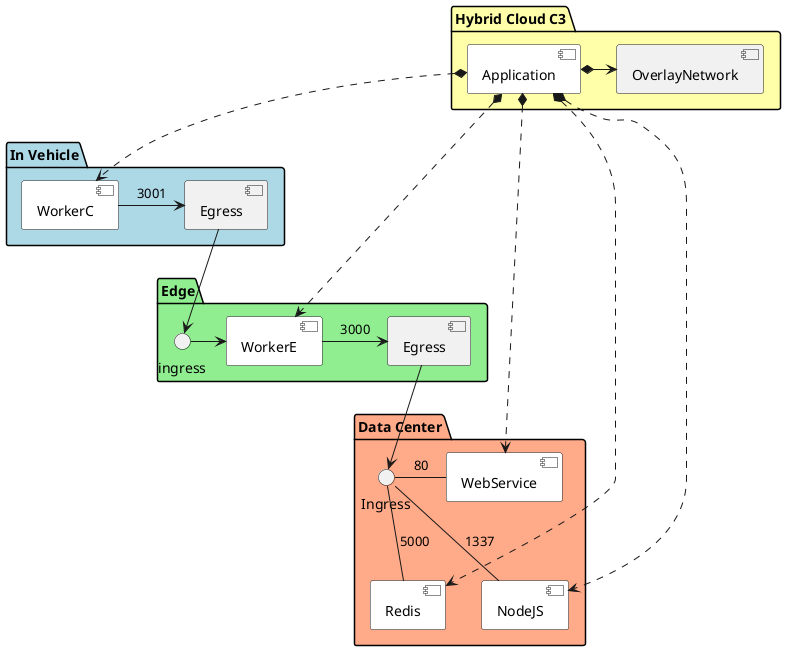@startuml

package "Hybrid Cloud C3" #ffffaa {
  component Application #ffffff
  component OverlayNetwork
  Application *-> OverlayNetwork
}
package "In Vehicle" #lightblue {
  component Egress as IVE
  component WorkerC #ffffff
  WorkerC -> IVE : 3001
}
package "Edge" #lightgreen {
  interface ingress as EVI
  component Egress as EVE
  component WorkerE #ffffff
  EVI ->  WorkerE
  WorkerE -> EVE : 3000
}

package "Data Center" #ffaa88{
  interface Ingress as DCI
  component WebService #ffffff
  component Redis #ffffff
  component NodeJS #ffffff
  Application *..> WebService
  Application *..> Redis
  Application *..> NodeJS
  Application *..> WorkerC
  Application *..> WorkerE
  DCI - WebService : 80

  DCI -- Redis : 5000
  DCI -- NodeJS : 1337
}

IVE --> EVI
EVE --> DCI

@enduml
